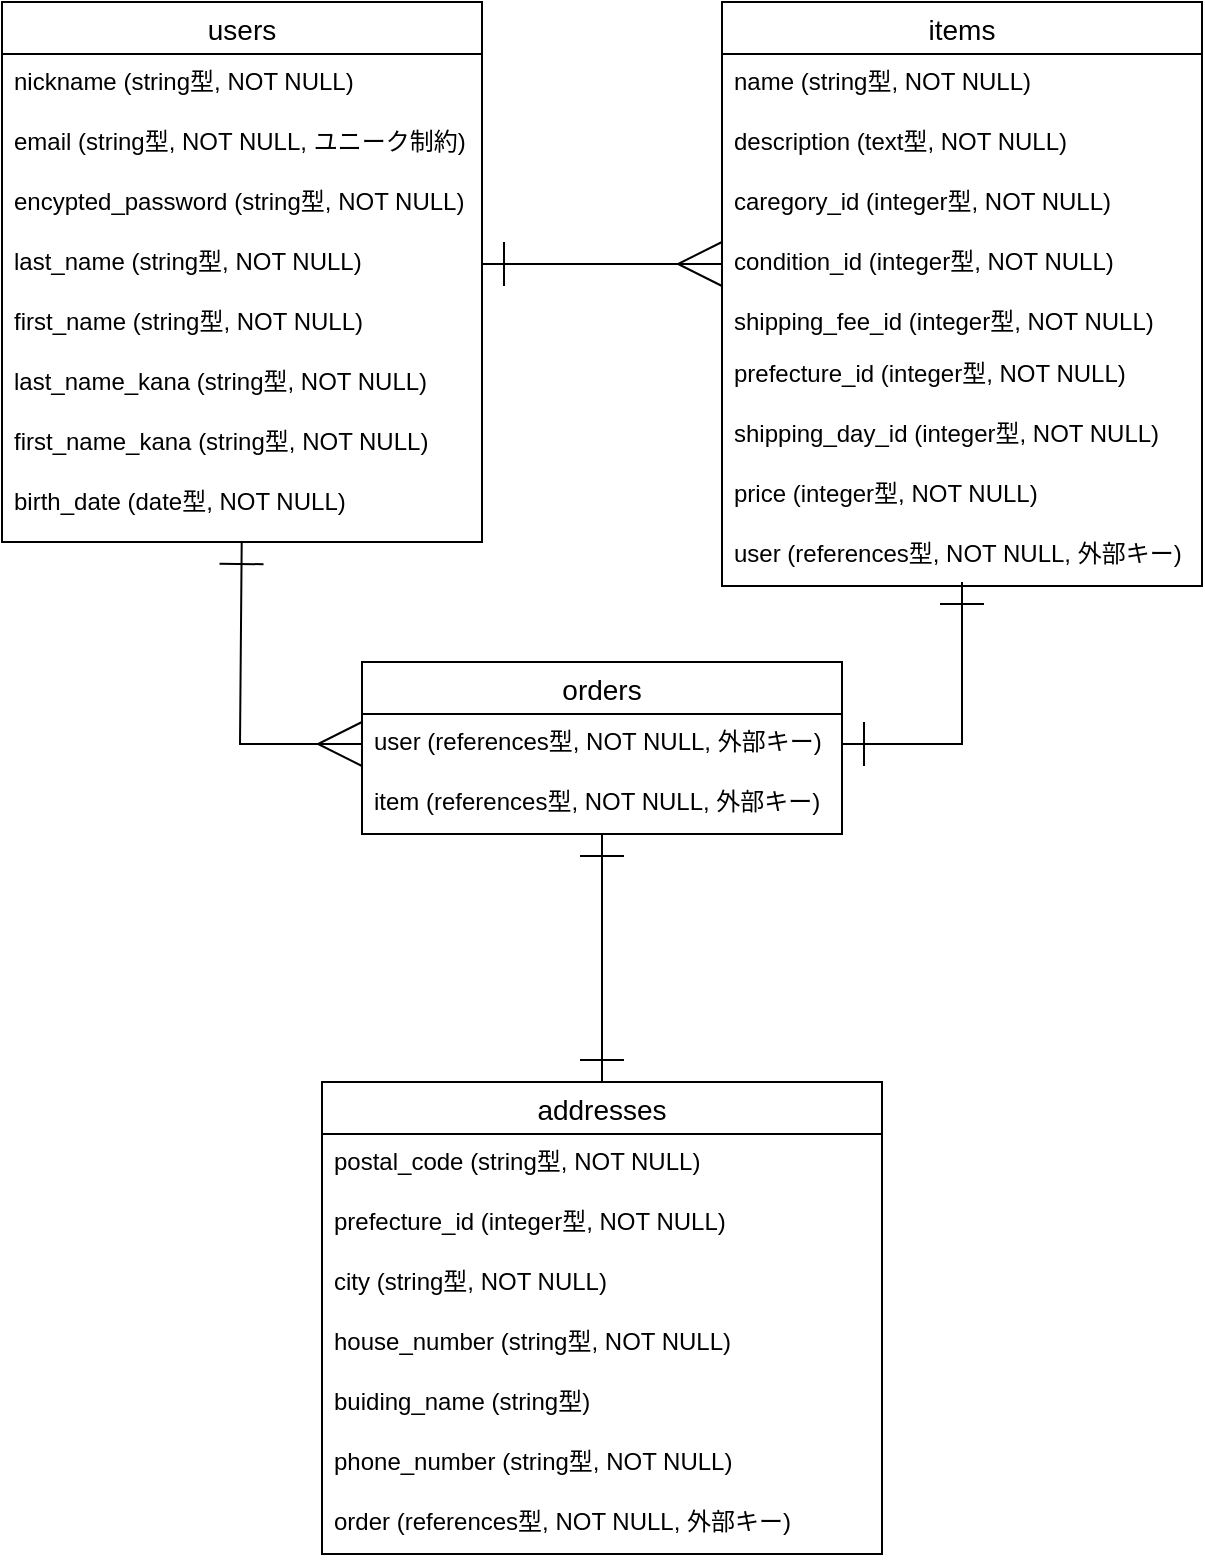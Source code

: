 <mxfile>
    <diagram id="gYiD2GIgTbADkwhS4Nw3" name="ページ1">
        <mxGraphModel dx="548" dy="572" grid="1" gridSize="10" guides="1" tooltips="1" connect="1" arrows="0" fold="1" page="1" pageScale="1" pageWidth="827" pageHeight="1169" math="0" shadow="0">
            <root>
                <mxCell id="0"/>
                <mxCell id="1" parent="0"/>
                <mxCell id="2" value="users" style="swimlane;fontStyle=0;childLayout=stackLayout;horizontal=1;startSize=26;horizontalStack=0;resizeParent=1;resizeParentMax=0;resizeLast=0;collapsible=1;marginBottom=0;align=center;fontSize=14;" vertex="1" parent="1">
                    <mxGeometry x="40" y="10" width="240" height="270" as="geometry"/>
                </mxCell>
                <mxCell id="3" value="nickname (string型, NOT NULL)" style="text;strokeColor=none;fillColor=none;spacingLeft=4;spacingRight=4;overflow=hidden;rotatable=0;points=[[0,0.5],[1,0.5]];portConstraint=eastwest;fontSize=12;whiteSpace=wrap;html=1;" vertex="1" parent="2">
                    <mxGeometry y="26" width="240" height="30" as="geometry"/>
                </mxCell>
                <mxCell id="4" value="email (string型, NOT NULL, ユニーク制約)" style="text;strokeColor=none;fillColor=none;spacingLeft=4;spacingRight=4;overflow=hidden;rotatable=0;points=[[0,0.5],[1,0.5]];portConstraint=eastwest;fontSize=12;whiteSpace=wrap;html=1;" vertex="1" parent="2">
                    <mxGeometry y="56" width="240" height="30" as="geometry"/>
                </mxCell>
                <mxCell id="5" value="encypted_password (string型, NOT NULL)" style="text;strokeColor=none;fillColor=none;spacingLeft=4;spacingRight=4;overflow=hidden;rotatable=0;points=[[0,0.5],[1,0.5]];portConstraint=eastwest;fontSize=12;whiteSpace=wrap;html=1;" vertex="1" parent="2">
                    <mxGeometry y="86" width="240" height="30" as="geometry"/>
                </mxCell>
                <mxCell id="9" value="last_name (string型, NOT NULL)" style="text;strokeColor=none;fillColor=none;spacingLeft=4;spacingRight=4;overflow=hidden;rotatable=0;points=[[0,0.5],[1,0.5]];portConstraint=eastwest;fontSize=12;whiteSpace=wrap;html=1;" vertex="1" parent="2">
                    <mxGeometry y="116" width="240" height="30" as="geometry"/>
                </mxCell>
                <mxCell id="10" value="first_name&amp;nbsp;&lt;span style=&quot;color: rgb(0, 0, 0);&quot;&gt;(string型, NOT NULL)&lt;/span&gt;" style="text;strokeColor=none;fillColor=none;spacingLeft=4;spacingRight=4;overflow=hidden;rotatable=0;points=[[0,0.5],[1,0.5]];portConstraint=eastwest;fontSize=12;whiteSpace=wrap;html=1;" vertex="1" parent="2">
                    <mxGeometry y="146" width="240" height="30" as="geometry"/>
                </mxCell>
                <mxCell id="8" value="last_name_kana&amp;nbsp;&lt;span style=&quot;color: rgb(0, 0, 0);&quot;&gt;(string型, NOT NULL)&lt;/span&gt;" style="text;strokeColor=none;fillColor=none;spacingLeft=4;spacingRight=4;overflow=hidden;rotatable=0;points=[[0,0.5],[1,0.5]];portConstraint=eastwest;fontSize=12;whiteSpace=wrap;html=1;" vertex="1" parent="2">
                    <mxGeometry y="176" width="240" height="30" as="geometry"/>
                </mxCell>
                <mxCell id="6" value="first_name_kana&amp;nbsp;&lt;span style=&quot;color: rgb(0, 0, 0);&quot;&gt;(string型, NOT NULL)&lt;/span&gt;" style="text;strokeColor=none;fillColor=none;spacingLeft=4;spacingRight=4;overflow=hidden;rotatable=0;points=[[0,0.5],[1,0.5]];portConstraint=eastwest;fontSize=12;whiteSpace=wrap;html=1;" vertex="1" parent="2">
                    <mxGeometry y="206" width="240" height="30" as="geometry"/>
                </mxCell>
                <mxCell id="7" value="birth_date&amp;nbsp;&lt;span style=&quot;color: rgb(0, 0, 0);&quot;&gt;(date型, NOT NULL)&lt;/span&gt;" style="text;strokeColor=none;fillColor=none;spacingLeft=4;spacingRight=4;overflow=hidden;rotatable=0;points=[[0,0.5],[1,0.5]];portConstraint=eastwest;fontSize=12;whiteSpace=wrap;html=1;" vertex="1" parent="2">
                    <mxGeometry y="236" width="240" height="34" as="geometry"/>
                </mxCell>
                <mxCell id="11" value="items" style="swimlane;fontStyle=0;childLayout=stackLayout;horizontal=1;startSize=26;horizontalStack=0;resizeParent=1;resizeParentMax=0;resizeLast=0;collapsible=1;marginBottom=0;align=center;fontSize=14;" vertex="1" parent="1">
                    <mxGeometry x="400" y="10" width="240" height="292" as="geometry"/>
                </mxCell>
                <mxCell id="12" value="name&amp;nbsp;&lt;span style=&quot;color: rgb(0, 0, 0);&quot;&gt;(string型, NOT NULL)&lt;/span&gt;" style="text;strokeColor=none;fillColor=none;spacingLeft=4;spacingRight=4;overflow=hidden;rotatable=0;points=[[0,0.5],[1,0.5]];portConstraint=eastwest;fontSize=12;whiteSpace=wrap;html=1;" vertex="1" parent="11">
                    <mxGeometry y="26" width="240" height="30" as="geometry"/>
                </mxCell>
                <mxCell id="13" value="description&amp;nbsp;&lt;span style=&quot;color: rgb(0, 0, 0);&quot;&gt;(text型, NOT NULL)&lt;/span&gt;" style="text;strokeColor=none;fillColor=none;spacingLeft=4;spacingRight=4;overflow=hidden;rotatable=0;points=[[0,0.5],[1,0.5]];portConstraint=eastwest;fontSize=12;whiteSpace=wrap;html=1;" vertex="1" parent="11">
                    <mxGeometry y="56" width="240" height="30" as="geometry"/>
                </mxCell>
                <mxCell id="14" value="caregory_id&amp;nbsp;&lt;span style=&quot;color: rgb(0, 0, 0);&quot;&gt;(integer型, NOT NULL)&lt;/span&gt;" style="text;strokeColor=none;fillColor=none;spacingLeft=4;spacingRight=4;overflow=hidden;rotatable=0;points=[[0,0.5],[1,0.5]];portConstraint=eastwest;fontSize=12;whiteSpace=wrap;html=1;" vertex="1" parent="11">
                    <mxGeometry y="86" width="240" height="30" as="geometry"/>
                </mxCell>
                <mxCell id="17" value="condition_id&amp;nbsp;&lt;span style=&quot;color: rgb(0, 0, 0);&quot;&gt;(integer型, NOT NULL)&lt;/span&gt;" style="text;strokeColor=none;fillColor=none;spacingLeft=4;spacingRight=4;overflow=hidden;rotatable=0;points=[[0,0.5],[1,0.5]];portConstraint=eastwest;fontSize=12;whiteSpace=wrap;html=1;" vertex="1" parent="11">
                    <mxGeometry y="116" width="240" height="30" as="geometry"/>
                </mxCell>
                <mxCell id="21" value="shipping_fee_id&amp;nbsp;&lt;span style=&quot;color: rgb(0, 0, 0);&quot;&gt;(integer型, NOT NULL)&lt;/span&gt;" style="text;strokeColor=none;fillColor=none;spacingLeft=4;spacingRight=4;overflow=hidden;rotatable=0;points=[[0,0.5],[1,0.5]];portConstraint=eastwest;fontSize=12;whiteSpace=wrap;html=1;" vertex="1" parent="11">
                    <mxGeometry y="146" width="240" height="26" as="geometry"/>
                </mxCell>
                <mxCell id="22" value="prefecture_id&amp;nbsp;&lt;span style=&quot;color: rgb(0, 0, 0);&quot;&gt;(integer型, NOT NULL)&lt;/span&gt;" style="text;strokeColor=none;fillColor=none;spacingLeft=4;spacingRight=4;overflow=hidden;rotatable=0;points=[[0,0.5],[1,0.5]];portConstraint=eastwest;fontSize=12;whiteSpace=wrap;html=1;" vertex="1" parent="11">
                    <mxGeometry y="172" width="240" height="30" as="geometry"/>
                </mxCell>
                <mxCell id="18" value="shipping_day_id&amp;nbsp;&lt;span style=&quot;color: rgb(0, 0, 0);&quot;&gt;(integer型, NOT NULL)&lt;/span&gt;" style="text;strokeColor=none;fillColor=none;spacingLeft=4;spacingRight=4;overflow=hidden;rotatable=0;points=[[0,0.5],[1,0.5]];portConstraint=eastwest;fontSize=12;whiteSpace=wrap;html=1;" vertex="1" parent="11">
                    <mxGeometry y="202" width="240" height="30" as="geometry"/>
                </mxCell>
                <mxCell id="20" value="price&amp;nbsp;&lt;span style=&quot;color: rgb(0, 0, 0);&quot;&gt;(integer型, NOT NULL)&lt;/span&gt;" style="text;strokeColor=none;fillColor=none;spacingLeft=4;spacingRight=4;overflow=hidden;rotatable=0;points=[[0,0.5],[1,0.5]];portConstraint=eastwest;fontSize=12;whiteSpace=wrap;html=1;" vertex="1" parent="11">
                    <mxGeometry y="232" width="240" height="30" as="geometry"/>
                </mxCell>
                <mxCell id="19" value="user (references型, NOT NULL, 外部キー)" style="text;strokeColor=none;fillColor=none;spacingLeft=4;spacingRight=4;overflow=hidden;rotatable=0;points=[[0,0.5],[1,0.5]];portConstraint=eastwest;fontSize=12;whiteSpace=wrap;html=1;" vertex="1" parent="11">
                    <mxGeometry y="262" width="240" height="30" as="geometry"/>
                </mxCell>
                <mxCell id="23" value="orders" style="swimlane;fontStyle=0;childLayout=stackLayout;horizontal=1;startSize=26;horizontalStack=0;resizeParent=1;resizeParentMax=0;resizeLast=0;collapsible=1;marginBottom=0;align=center;fontSize=14;" vertex="1" parent="1">
                    <mxGeometry x="220" y="340" width="240" height="86" as="geometry"/>
                </mxCell>
                <mxCell id="24" value="user&lt;span style=&quot;color: rgb(0, 0, 0);&quot;&gt;&amp;nbsp;(references型, NOT NULL, 外部キー)&lt;/span&gt;" style="text;strokeColor=none;fillColor=none;spacingLeft=4;spacingRight=4;overflow=hidden;rotatable=0;points=[[0,0.5],[1,0.5]];portConstraint=eastwest;fontSize=12;whiteSpace=wrap;html=1;" vertex="1" parent="23">
                    <mxGeometry y="26" width="240" height="30" as="geometry"/>
                </mxCell>
                <mxCell id="25" value="item&lt;span style=&quot;color: rgb(0, 0, 0);&quot;&gt;&amp;nbsp;(references型, NOT NULL, 外部キー)&lt;/span&gt;" style="text;strokeColor=none;fillColor=none;spacingLeft=4;spacingRight=4;overflow=hidden;rotatable=0;points=[[0,0.5],[1,0.5]];portConstraint=eastwest;fontSize=12;whiteSpace=wrap;html=1;" vertex="1" parent="23">
                    <mxGeometry y="56" width="240" height="30" as="geometry"/>
                </mxCell>
                <mxCell id="45" style="edgeStyle=none;html=1;exitX=0.5;exitY=0;exitDx=0;exitDy=0;rounded=0;strokeColor=default;align=center;verticalAlign=middle;fontFamily=Helvetica;fontSize=11;fontColor=default;labelBackgroundColor=default;jumpStyle=none;startArrow=ERone;startFill=0;startSize=20;endArrow=ERone;endFill=0;endSize=20;flowAnimation=0;sourcePerimeterSpacing=0;targetPerimeterSpacing=0;curved=0;" edge="1" parent="1" source="27" target="25">
                    <mxGeometry relative="1" as="geometry"/>
                </mxCell>
                <mxCell id="27" value="addresses" style="swimlane;fontStyle=0;childLayout=stackLayout;horizontal=1;startSize=26;horizontalStack=0;resizeParent=1;resizeParentMax=0;resizeLast=0;collapsible=1;marginBottom=0;align=center;fontSize=14;" vertex="1" parent="1">
                    <mxGeometry x="200" y="550" width="280" height="236" as="geometry"/>
                </mxCell>
                <mxCell id="28" value="postal_code&amp;nbsp;&lt;span style=&quot;color: rgb(0, 0, 0);&quot;&gt;(string型, NOT NULL)&lt;/span&gt;" style="text;strokeColor=none;fillColor=none;spacingLeft=4;spacingRight=4;overflow=hidden;rotatable=0;points=[[0,0.5],[1,0.5]];portConstraint=eastwest;fontSize=12;whiteSpace=wrap;html=1;" vertex="1" parent="27">
                    <mxGeometry y="26" width="280" height="30" as="geometry"/>
                </mxCell>
                <mxCell id="29" value="prefecture_id&amp;nbsp;&lt;span style=&quot;color: rgb(0, 0, 0);&quot;&gt;(integer型, NOT NULL)&lt;/span&gt;" style="text;strokeColor=none;fillColor=none;spacingLeft=4;spacingRight=4;overflow=hidden;rotatable=0;points=[[0,0.5],[1,0.5]];portConstraint=eastwest;fontSize=12;whiteSpace=wrap;html=1;" vertex="1" parent="27">
                    <mxGeometry y="56" width="280" height="30" as="geometry"/>
                </mxCell>
                <mxCell id="30" value="city&amp;nbsp;&lt;span style=&quot;color: rgb(0, 0, 0);&quot;&gt;(string型, NOT NULL)&lt;/span&gt;" style="text;strokeColor=none;fillColor=none;spacingLeft=4;spacingRight=4;overflow=hidden;rotatable=0;points=[[0,0.5],[1,0.5]];portConstraint=eastwest;fontSize=12;whiteSpace=wrap;html=1;" vertex="1" parent="27">
                    <mxGeometry y="86" width="280" height="30" as="geometry"/>
                </mxCell>
                <mxCell id="31" value="house_number&amp;nbsp;&lt;span style=&quot;color: rgb(0, 0, 0);&quot;&gt;(string型, NOT NULL)&lt;/span&gt;" style="text;strokeColor=none;fillColor=none;spacingLeft=4;spacingRight=4;overflow=hidden;rotatable=0;points=[[0,0.5],[1,0.5]];portConstraint=eastwest;fontSize=12;whiteSpace=wrap;html=1;" vertex="1" parent="27">
                    <mxGeometry y="116" width="280" height="30" as="geometry"/>
                </mxCell>
                <mxCell id="32" value="buiding_name&amp;nbsp;&lt;span style=&quot;color: rgb(0, 0, 0);&quot;&gt;(string型)&lt;/span&gt;" style="text;strokeColor=none;fillColor=none;spacingLeft=4;spacingRight=4;overflow=hidden;rotatable=0;points=[[0,0.5],[1,0.5]];portConstraint=eastwest;fontSize=12;whiteSpace=wrap;html=1;" vertex="1" parent="27">
                    <mxGeometry y="146" width="280" height="30" as="geometry"/>
                </mxCell>
                <mxCell id="34" value="phone_number&amp;nbsp;&lt;span style=&quot;color: rgb(0, 0, 0);&quot;&gt;(string型, NOT NULL)&lt;/span&gt;" style="text;strokeColor=none;fillColor=none;spacingLeft=4;spacingRight=4;overflow=hidden;rotatable=0;points=[[0,0.5],[1,0.5]];portConstraint=eastwest;fontSize=12;whiteSpace=wrap;html=1;" vertex="1" parent="27">
                    <mxGeometry y="176" width="280" height="30" as="geometry"/>
                </mxCell>
                <mxCell id="33" value="order&amp;nbsp;&lt;span style=&quot;color: rgb(0, 0, 0);&quot;&gt;(references型, NOT NULL, 外部キー)&lt;/span&gt;" style="text;strokeColor=none;fillColor=none;spacingLeft=4;spacingRight=4;overflow=hidden;rotatable=0;points=[[0,0.5],[1,0.5]];portConstraint=eastwest;fontSize=12;whiteSpace=wrap;html=1;" vertex="1" parent="27">
                    <mxGeometry y="206" width="280" height="30" as="geometry"/>
                </mxCell>
                <mxCell id="40" style="edgeStyle=none;html=1;exitX=1;exitY=0.5;exitDx=0;exitDy=0;entryX=0;entryY=0.5;entryDx=0;entryDy=0;rounded=0;strokeColor=default;align=center;verticalAlign=middle;fontFamily=Helvetica;fontSize=11;fontColor=default;labelBackgroundColor=default;jumpStyle=none;startArrow=ERone;startFill=0;startSize=20;endArrow=ERmany;endFill=0;endSize=20;flowAnimation=0;sourcePerimeterSpacing=0;targetPerimeterSpacing=0;curved=0;" edge="1" parent="1" source="9" target="17">
                    <mxGeometry relative="1" as="geometry"/>
                </mxCell>
                <mxCell id="42" style="edgeStyle=none;html=1;exitX=0;exitY=0.5;exitDx=0;exitDy=0;rounded=0;strokeColor=default;align=center;verticalAlign=middle;fontFamily=Helvetica;fontSize=11;fontColor=default;labelBackgroundColor=default;jumpStyle=none;startArrow=ERmany;startFill=0;startSize=20;endArrow=ERone;endFill=0;endSize=20;flowAnimation=0;sourcePerimeterSpacing=0;targetPerimeterSpacing=0;curved=0;" edge="1" parent="1" source="24" target="7">
                    <mxGeometry relative="1" as="geometry">
                        <mxPoint x="200" y="310" as="targetPoint"/>
                        <Array as="points">
                            <mxPoint x="159" y="381"/>
                        </Array>
                    </mxGeometry>
                </mxCell>
                <mxCell id="43" style="edgeStyle=none;html=1;exitX=1;exitY=0.5;exitDx=0;exitDy=0;rounded=0;strokeColor=default;align=center;verticalAlign=middle;fontFamily=Helvetica;fontSize=11;fontColor=default;labelBackgroundColor=default;jumpStyle=none;startArrow=ERone;startFill=0;startSize=20;endArrow=ERone;endFill=0;endSize=20;flowAnimation=0;sourcePerimeterSpacing=0;targetPerimeterSpacing=0;curved=0;" edge="1" parent="1" source="24">
                    <mxGeometry relative="1" as="geometry">
                        <mxPoint x="520" y="300" as="targetPoint"/>
                        <Array as="points">
                            <mxPoint x="520" y="381"/>
                        </Array>
                    </mxGeometry>
                </mxCell>
            </root>
        </mxGraphModel>
    </diagram>
</mxfile>
